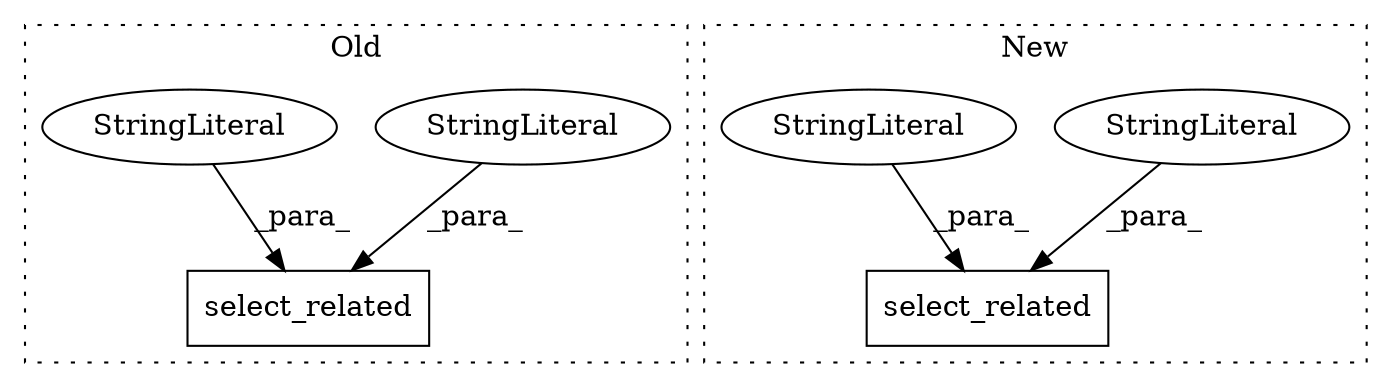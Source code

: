 digraph G {
subgraph cluster0 {
1 [label="select_related" a="32" s="614,660" l="15,1" shape="box"];
4 [label="StringLiteral" a="45" s="629" l="17" shape="ellipse"];
5 [label="StringLiteral" a="45" s="647" l="13" shape="ellipse"];
label = "Old";
style="dotted";
}
subgraph cluster1 {
2 [label="select_related" a="32" s="599,635" l="15,1" shape="box"];
3 [label="StringLiteral" a="45" s="614" l="12" shape="ellipse"];
6 [label="StringLiteral" a="45" s="627" l="8" shape="ellipse"];
label = "New";
style="dotted";
}
3 -> 2 [label="_para_"];
4 -> 1 [label="_para_"];
5 -> 1 [label="_para_"];
6 -> 2 [label="_para_"];
}